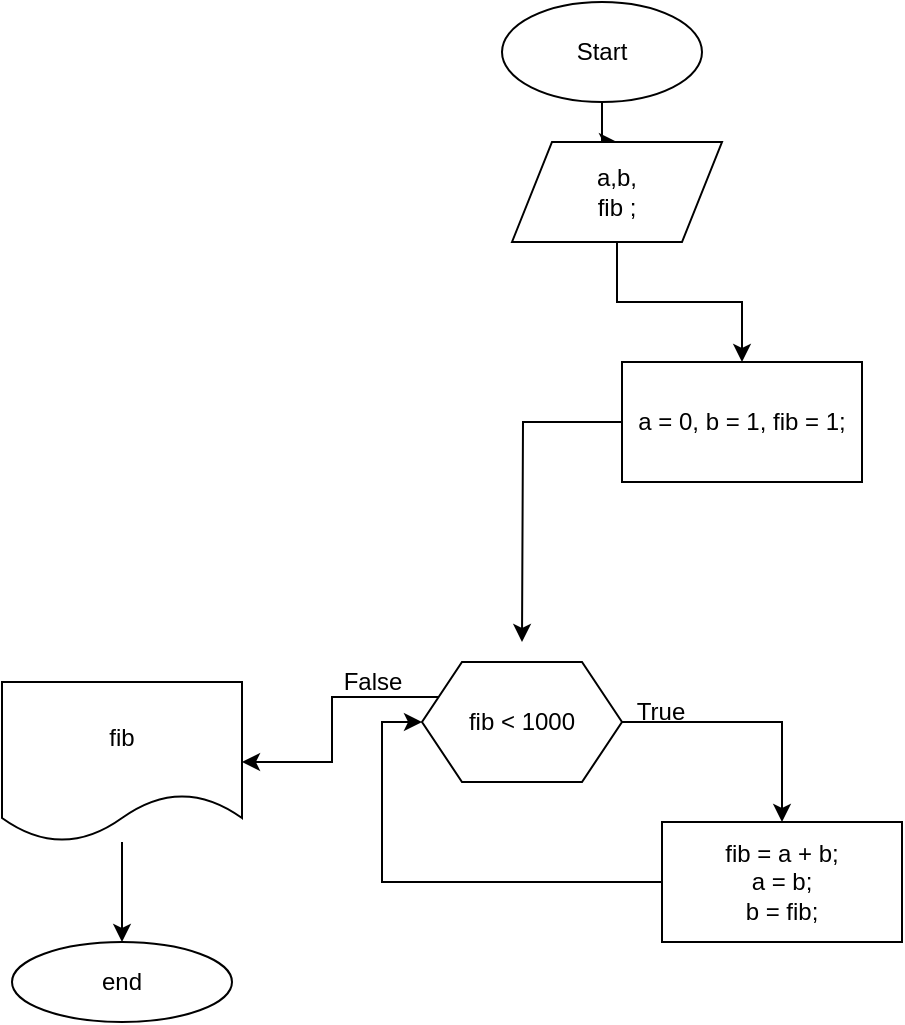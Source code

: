 <mxfile version="20.4.0" type="github">
  <diagram id="1UIdm6wSg0rmOzabhbsE" name="Sayfa -1">
    <mxGraphModel dx="1038" dy="521" grid="1" gridSize="10" guides="1" tooltips="1" connect="1" arrows="1" fold="1" page="1" pageScale="1" pageWidth="827" pageHeight="1169" math="0" shadow="0">
      <root>
        <mxCell id="0" />
        <mxCell id="1" parent="0" />
        <mxCell id="bMcZdyThbotbBNFt_xRl-16" value="" style="edgeStyle=orthogonalEdgeStyle;rounded=0;orthogonalLoop=1;jettySize=auto;html=1;" edge="1" parent="1" source="bMcZdyThbotbBNFt_xRl-1" target="bMcZdyThbotbBNFt_xRl-2">
          <mxGeometry relative="1" as="geometry" />
        </mxCell>
        <mxCell id="bMcZdyThbotbBNFt_xRl-1" value="Start" style="ellipse;whiteSpace=wrap;html=1;" vertex="1" parent="1">
          <mxGeometry x="310" y="20" width="100" height="50" as="geometry" />
        </mxCell>
        <mxCell id="bMcZdyThbotbBNFt_xRl-14" value="" style="edgeStyle=orthogonalEdgeStyle;rounded=0;orthogonalLoop=1;jettySize=auto;html=1;" edge="1" parent="1" source="bMcZdyThbotbBNFt_xRl-2" target="bMcZdyThbotbBNFt_xRl-13">
          <mxGeometry relative="1" as="geometry" />
        </mxCell>
        <mxCell id="bMcZdyThbotbBNFt_xRl-2" value="a,b,&lt;br&gt;fib ;" style="shape=parallelogram;perimeter=parallelogramPerimeter;whiteSpace=wrap;html=1;fixedSize=1;" vertex="1" parent="1">
          <mxGeometry x="315" y="90" width="105" height="50" as="geometry" />
        </mxCell>
        <mxCell id="bMcZdyThbotbBNFt_xRl-8" style="edgeStyle=orthogonalEdgeStyle;rounded=0;orthogonalLoop=1;jettySize=auto;html=1;entryX=0;entryY=0.5;entryDx=0;entryDy=0;" edge="1" parent="1" source="bMcZdyThbotbBNFt_xRl-3" target="bMcZdyThbotbBNFt_xRl-4">
          <mxGeometry relative="1" as="geometry">
            <mxPoint x="430" y="400" as="targetPoint" />
          </mxGeometry>
        </mxCell>
        <mxCell id="bMcZdyThbotbBNFt_xRl-3" value="fib = a + b;&lt;br&gt;a = b;&lt;br&gt;b = fib;" style="rounded=0;whiteSpace=wrap;html=1;" vertex="1" parent="1">
          <mxGeometry x="390" y="430" width="120" height="60" as="geometry" />
        </mxCell>
        <mxCell id="bMcZdyThbotbBNFt_xRl-7" value="" style="edgeStyle=orthogonalEdgeStyle;rounded=0;orthogonalLoop=1;jettySize=auto;html=1;" edge="1" parent="1" source="bMcZdyThbotbBNFt_xRl-4" target="bMcZdyThbotbBNFt_xRl-3">
          <mxGeometry relative="1" as="geometry" />
        </mxCell>
        <mxCell id="bMcZdyThbotbBNFt_xRl-10" style="edgeStyle=orthogonalEdgeStyle;rounded=0;orthogonalLoop=1;jettySize=auto;html=1;exitX=0;exitY=0.25;exitDx=0;exitDy=0;" edge="1" parent="1" source="bMcZdyThbotbBNFt_xRl-4" target="bMcZdyThbotbBNFt_xRl-9">
          <mxGeometry relative="1" as="geometry" />
        </mxCell>
        <mxCell id="bMcZdyThbotbBNFt_xRl-4" value="fib &amp;lt; 1000" style="shape=hexagon;perimeter=hexagonPerimeter2;whiteSpace=wrap;html=1;fixedSize=1;" vertex="1" parent="1">
          <mxGeometry x="270" y="350" width="100" height="60" as="geometry" />
        </mxCell>
        <mxCell id="bMcZdyThbotbBNFt_xRl-12" value="" style="edgeStyle=orthogonalEdgeStyle;rounded=0;orthogonalLoop=1;jettySize=auto;html=1;" edge="1" parent="1" source="bMcZdyThbotbBNFt_xRl-9" target="bMcZdyThbotbBNFt_xRl-11">
          <mxGeometry relative="1" as="geometry" />
        </mxCell>
        <mxCell id="bMcZdyThbotbBNFt_xRl-9" value="fib" style="shape=document;whiteSpace=wrap;html=1;boundedLbl=1;" vertex="1" parent="1">
          <mxGeometry x="60" y="360" width="120" height="80" as="geometry" />
        </mxCell>
        <mxCell id="bMcZdyThbotbBNFt_xRl-11" value="end" style="ellipse;whiteSpace=wrap;html=1;" vertex="1" parent="1">
          <mxGeometry x="65" y="490" width="110" height="40" as="geometry" />
        </mxCell>
        <mxCell id="bMcZdyThbotbBNFt_xRl-17" value="" style="edgeStyle=orthogonalEdgeStyle;rounded=0;orthogonalLoop=1;jettySize=auto;html=1;" edge="1" parent="1" source="bMcZdyThbotbBNFt_xRl-13">
          <mxGeometry relative="1" as="geometry">
            <mxPoint x="320" y="340" as="targetPoint" />
          </mxGeometry>
        </mxCell>
        <mxCell id="bMcZdyThbotbBNFt_xRl-13" value="a = 0, b = 1, fib = 1;" style="rounded=0;whiteSpace=wrap;html=1;" vertex="1" parent="1">
          <mxGeometry x="370" y="200" width="120" height="60" as="geometry" />
        </mxCell>
        <mxCell id="bMcZdyThbotbBNFt_xRl-18" value="True" style="text;html=1;align=center;verticalAlign=middle;resizable=0;points=[];autosize=1;strokeColor=none;fillColor=none;" vertex="1" parent="1">
          <mxGeometry x="364" y="360" width="50" height="30" as="geometry" />
        </mxCell>
        <mxCell id="bMcZdyThbotbBNFt_xRl-19" value="False" style="text;html=1;align=center;verticalAlign=middle;resizable=0;points=[];autosize=1;strokeColor=none;fillColor=none;" vertex="1" parent="1">
          <mxGeometry x="220" y="345" width="50" height="30" as="geometry" />
        </mxCell>
      </root>
    </mxGraphModel>
  </diagram>
</mxfile>

